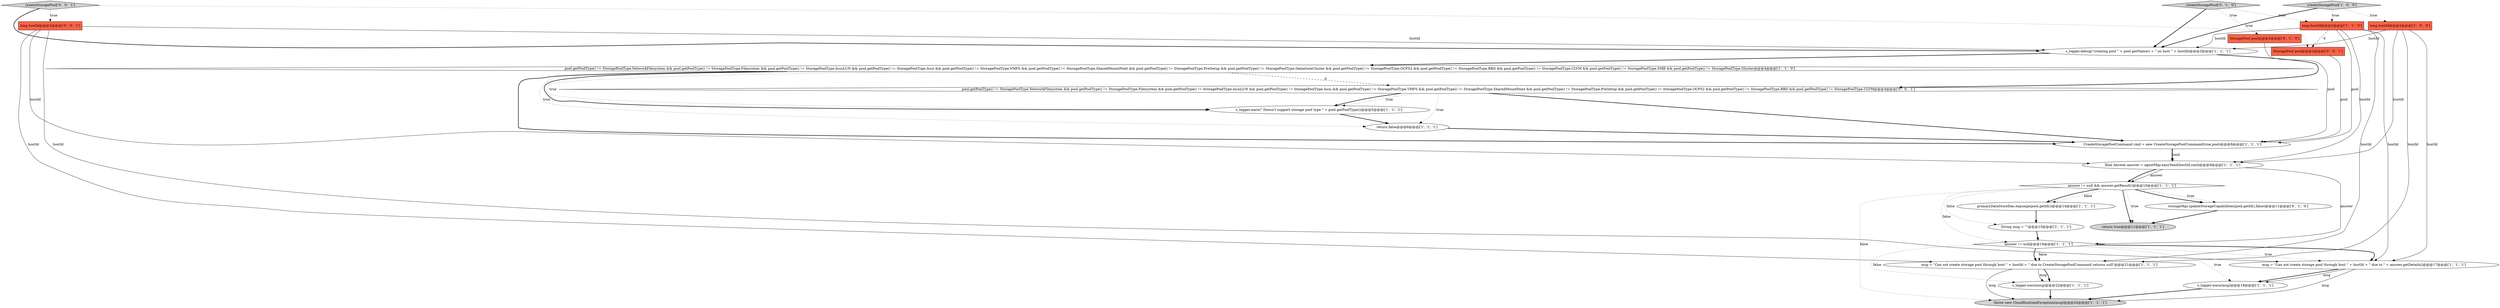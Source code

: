 digraph {
4 [style = filled, label = "createStoragePool['1', '0', '0']", fillcolor = lightgray, shape = diamond image = "AAA0AAABBB1BBB"];
18 [style = filled, label = "throw new CloudRuntimeException(msg)@@@24@@@['1', '1', '1']", fillcolor = lightgray, shape = ellipse image = "AAA0AAABBB1BBB"];
25 [style = filled, label = "StoragePool pool@@@2@@@['0', '0', '1']", fillcolor = tomato, shape = box image = "AAA0AAABBB3BBB"];
8 [style = filled, label = "primaryDataStoreDao.expunge(pool.getId())@@@14@@@['1', '1', '1']", fillcolor = white, shape = ellipse image = "AAA0AAABBB1BBB"];
1 [style = filled, label = "pool.getPoolType() != StoragePoolType.NetworkFilesystem && pool.getPoolType() != StoragePoolType.Filesystem && pool.getPoolType() != StoragePoolType.IscsiLUN && pool.getPoolType() != StoragePoolType.Iscsi && pool.getPoolType() != StoragePoolType.VMFS && pool.getPoolType() != StoragePoolType.SharedMountPoint && pool.getPoolType() != StoragePoolType.PreSetup && pool.getPoolType() != StoragePoolType.DatastoreCluster && pool.getPoolType() != StoragePoolType.OCFS2 && pool.getPoolType() != StoragePoolType.RBD && pool.getPoolType() != StoragePoolType.CLVM && pool.getPoolType() != StoragePoolType.SMB && pool.getPoolType() != StoragePoolType.Gluster@@@4@@@['1', '1', '0']", fillcolor = white, shape = diamond image = "AAA0AAABBB1BBB"];
5 [style = filled, label = "String msg = \"\"@@@15@@@['1', '1', '1']", fillcolor = white, shape = ellipse image = "AAA0AAABBB1BBB"];
6 [style = filled, label = "s_logger.warn(\" Doesn't support storage pool type \" + pool.getPoolType())@@@5@@@['1', '1', '1']", fillcolor = white, shape = ellipse image = "AAA0AAABBB1BBB"];
22 [style = filled, label = "createStoragePool['0', '0', '1']", fillcolor = lightgray, shape = diamond image = "AAA0AAABBB3BBB"];
21 [style = filled, label = "storageMgr.updateStorageCapabilities(pool.getId(),false)@@@11@@@['0', '1', '0']", fillcolor = white, shape = ellipse image = "AAA1AAABBB2BBB"];
10 [style = filled, label = "return true@@@11@@@['1', '1', '1']", fillcolor = lightgray, shape = ellipse image = "AAA0AAABBB1BBB"];
19 [style = filled, label = "StoragePool pool@@@2@@@['0', '1', '0']", fillcolor = tomato, shape = box image = "AAA0AAABBB2BBB"];
13 [style = filled, label = "long hostId@@@2@@@['1', '0', '0']", fillcolor = tomato, shape = box image = "AAA0AAABBB1BBB"];
23 [style = filled, label = "pool.getPoolType() != StoragePoolType.NetworkFilesystem && pool.getPoolType() != StoragePoolType.Filesystem && pool.getPoolType() != StoragePoolType.IscsiLUN && pool.getPoolType() != StoragePoolType.Iscsi && pool.getPoolType() != StoragePoolType.VMFS && pool.getPoolType() != StoragePoolType.SharedMountPoint && pool.getPoolType() != StoragePoolType.PreSetup && pool.getPoolType() != StoragePoolType.OCFS2 && pool.getPoolType() != StoragePoolType.RBD && pool.getPoolType() != StoragePoolType.CLVM@@@4@@@['0', '0', '1']", fillcolor = white, shape = diamond image = "AAA0AAABBB3BBB"];
3 [style = filled, label = "s_logger.warn(msg)@@@22@@@['1', '1', '1']", fillcolor = white, shape = ellipse image = "AAA0AAABBB1BBB"];
2 [style = filled, label = "msg = \"Can not create storage pool through host \" + hostId + \" due to \" + answer.getDetails()@@@17@@@['1', '1', '1']", fillcolor = white, shape = ellipse image = "AAA0AAABBB1BBB"];
15 [style = filled, label = "msg = \"Can not create storage pool through host \" + hostId + \" due to CreateStoragePoolCommand returns null\"@@@21@@@['1', '1', '1']", fillcolor = white, shape = ellipse image = "AAA0AAABBB1BBB"];
0 [style = filled, label = "CreateStoragePoolCommand cmd = new CreateStoragePoolCommand(true,pool)@@@8@@@['1', '1', '1']", fillcolor = white, shape = ellipse image = "AAA0AAABBB1BBB"];
20 [style = filled, label = "createStoragePool['0', '1', '0']", fillcolor = lightgray, shape = diamond image = "AAA0AAABBB2BBB"];
24 [style = filled, label = "long hostId@@@2@@@['0', '0', '1']", fillcolor = tomato, shape = box image = "AAA0AAABBB3BBB"];
7 [style = filled, label = "answer != null && answer.getResult()@@@10@@@['1', '1', '1']", fillcolor = white, shape = diamond image = "AAA0AAABBB1BBB"];
11 [style = filled, label = "s_logger.warn(msg)@@@18@@@['1', '1', '1']", fillcolor = white, shape = ellipse image = "AAA0AAABBB1BBB"];
17 [style = filled, label = "final Answer answer = agentMgr.easySend(hostId,cmd)@@@9@@@['1', '1', '1']", fillcolor = white, shape = ellipse image = "AAA0AAABBB1BBB"];
14 [style = filled, label = "s_logger.debug(\"creating pool \" + pool.getName() + \" on host \" + hostId)@@@3@@@['1', '1', '1']", fillcolor = white, shape = ellipse image = "AAA0AAABBB1BBB"];
9 [style = filled, label = "answer != null@@@16@@@['1', '1', '1']", fillcolor = white, shape = diamond image = "AAA0AAABBB1BBB"];
16 [style = filled, label = "long hostId@@@2@@@['1', '1', '0']", fillcolor = tomato, shape = box image = "AAA0AAABBB1BBB"];
12 [style = filled, label = "return false@@@6@@@['1', '1', '1']", fillcolor = white, shape = ellipse image = "AAA0AAABBB1BBB"];
12->0 [style = bold, label=""];
1->23 [style = dashed, label="0"];
23->6 [style = dotted, label="true"];
7->18 [style = dotted, label="false"];
24->15 [style = solid, label="hostId"];
15->18 [style = solid, label="msg"];
16->25 [style = dashed, label="0"];
16->2 [style = solid, label="hostId"];
7->8 [style = bold, label=""];
7->21 [style = dotted, label="true"];
16->0 [style = solid, label="pool"];
25->0 [style = solid, label="pool"];
8->5 [style = bold, label=""];
4->16 [style = dotted, label="true"];
16->15 [style = solid, label="hostId"];
7->10 [style = bold, label=""];
2->11 [style = bold, label=""];
13->14 [style = solid, label="hostId"];
17->7 [style = solid, label="answer"];
7->10 [style = dotted, label="true"];
9->11 [style = dotted, label="true"];
9->2 [style = bold, label=""];
9->15 [style = bold, label=""];
7->9 [style = dotted, label="false"];
11->18 [style = bold, label=""];
0->17 [style = solid, label="cmd"];
15->3 [style = solid, label="msg"];
19->0 [style = solid, label="pool"];
5->9 [style = bold, label=""];
1->6 [style = dotted, label="true"];
3->18 [style = bold, label=""];
1->6 [style = bold, label=""];
7->21 [style = bold, label=""];
9->2 [style = dotted, label="true"];
20->16 [style = dotted, label="true"];
21->10 [style = bold, label=""];
2->18 [style = solid, label="msg"];
23->0 [style = bold, label=""];
2->11 [style = solid, label="msg"];
14->1 [style = bold, label=""];
22->25 [style = dotted, label="true"];
13->15 [style = solid, label="hostId"];
23->6 [style = bold, label=""];
22->24 [style = dotted, label="true"];
22->14 [style = bold, label=""];
24->2 [style = solid, label="hostId"];
16->14 [style = solid, label="hostId"];
1->12 [style = dotted, label="true"];
6->12 [style = bold, label=""];
0->17 [style = bold, label=""];
15->3 [style = bold, label=""];
4->14 [style = bold, label=""];
24->17 [style = solid, label="hostId"];
14->23 [style = bold, label=""];
7->8 [style = dotted, label="false"];
7->5 [style = dotted, label="false"];
20->19 [style = dotted, label="true"];
9->15 [style = dotted, label="false"];
13->17 [style = solid, label="hostId"];
13->2 [style = solid, label="hostId"];
17->7 [style = bold, label=""];
9->3 [style = dotted, label="false"];
4->13 [style = dotted, label="true"];
20->14 [style = bold, label=""];
17->9 [style = solid, label="answer"];
16->17 [style = solid, label="hostId"];
24->14 [style = solid, label="hostId"];
1->0 [style = bold, label=""];
23->12 [style = dotted, label="true"];
}
